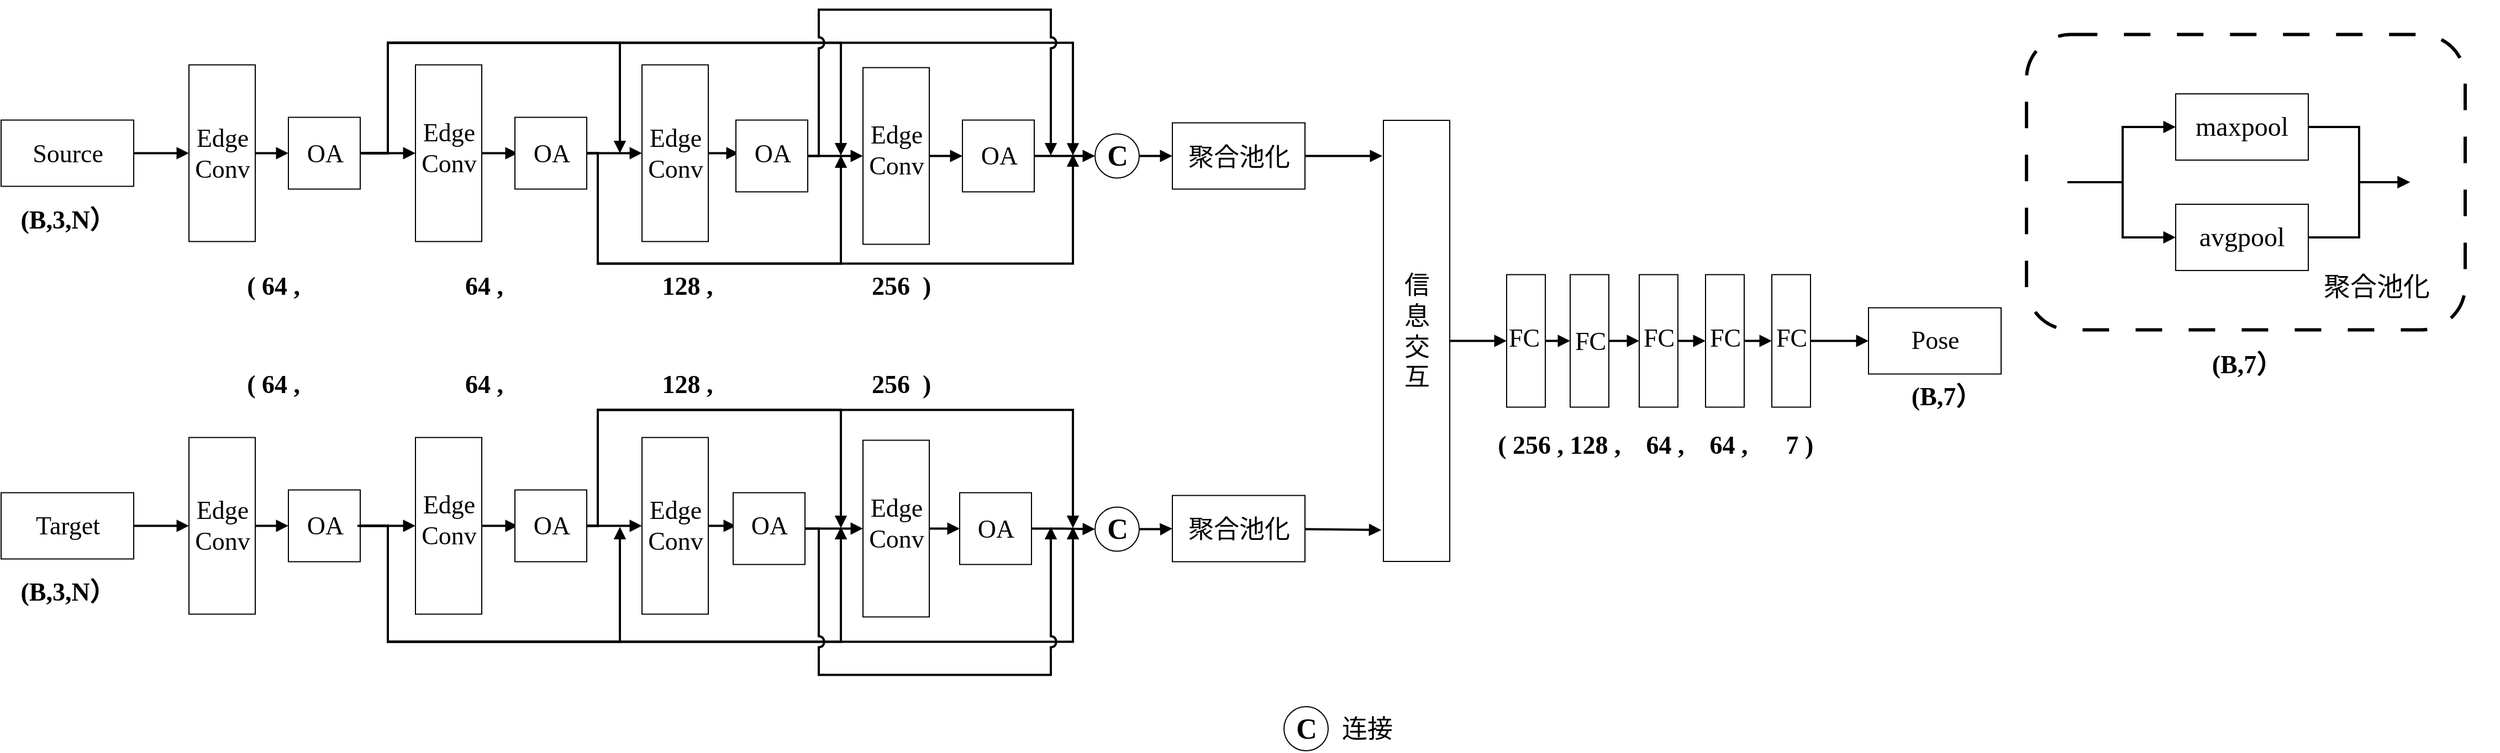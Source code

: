 <mxfile version="20.8.17" type="github">
  <diagram name="第 1 页" id="eRUMMsxShfU1d81g0v3S">
    <mxGraphModel dx="1511" dy="784" grid="1" gridSize="10" guides="1" tooltips="1" connect="1" arrows="1" fold="1" page="1" pageScale="1" pageWidth="827" pageHeight="1169" math="0" shadow="0">
      <root>
        <mxCell id="0" />
        <mxCell id="1" parent="0" />
        <mxCell id="hH8gsVPZzRmc-5s9tCda-38" style="edgeStyle=orthogonalEdgeStyle;rounded=0;orthogonalLoop=1;jettySize=auto;html=1;exitX=1;exitY=0.5;exitDx=0;exitDy=0;strokeWidth=2;fontFamily=Times New Roman;fontSize=23;endArrow=block;endFill=1;" edge="1" parent="1" source="hH8gsVPZzRmc-5s9tCda-1" target="hH8gsVPZzRmc-5s9tCda-5">
          <mxGeometry relative="1" as="geometry" />
        </mxCell>
        <mxCell id="hH8gsVPZzRmc-5s9tCda-1" value="" style="rounded=0;whiteSpace=wrap;html=1;" vertex="1" parent="1">
          <mxGeometry x="80" y="188.75" width="120" height="60" as="geometry" />
        </mxCell>
        <mxCell id="hH8gsVPZzRmc-5s9tCda-2" value="&lt;font face=&quot;Times New Roman&quot; style=&quot;font-size: 23px;&quot;&gt;Source&lt;/font&gt;" style="text;html=1;align=center;verticalAlign=middle;resizable=0;points=[];autosize=1;strokeColor=none;fillColor=none;" vertex="1" parent="1">
          <mxGeometry x="95" y="198.75" width="90" height="40" as="geometry" />
        </mxCell>
        <mxCell id="hH8gsVPZzRmc-5s9tCda-77" style="edgeStyle=orthogonalEdgeStyle;rounded=0;orthogonalLoop=1;jettySize=auto;html=1;strokeWidth=2;fontFamily=宋体;fontSize=23;endArrow=block;endFill=1;" edge="1" parent="1" source="hH8gsVPZzRmc-5s9tCda-3" target="hH8gsVPZzRmc-5s9tCda-48">
          <mxGeometry relative="1" as="geometry" />
        </mxCell>
        <mxCell id="hH8gsVPZzRmc-5s9tCda-3" value="" style="rounded=0;whiteSpace=wrap;html=1;" vertex="1" parent="1">
          <mxGeometry x="80" y="526.25" width="120" height="60" as="geometry" />
        </mxCell>
        <mxCell id="hH8gsVPZzRmc-5s9tCda-4" value="&lt;font face=&quot;Times New Roman&quot; style=&quot;font-size: 23px;&quot;&gt;Target&lt;/font&gt;" style="text;html=1;align=center;verticalAlign=middle;resizable=0;points=[];autosize=1;strokeColor=none;fillColor=none;" vertex="1" parent="1">
          <mxGeometry x="100" y="536.25" width="80" height="40" as="geometry" />
        </mxCell>
        <mxCell id="hH8gsVPZzRmc-5s9tCda-14" style="edgeStyle=orthogonalEdgeStyle;rounded=0;orthogonalLoop=1;jettySize=auto;html=1;entryX=0;entryY=0.5;entryDx=0;entryDy=0;fontFamily=Times New Roman;fontSize=23;endArrow=block;endFill=1;strokeWidth=2;" edge="1" parent="1" source="hH8gsVPZzRmc-5s9tCda-5" target="hH8gsVPZzRmc-5s9tCda-11">
          <mxGeometry relative="1" as="geometry" />
        </mxCell>
        <mxCell id="hH8gsVPZzRmc-5s9tCda-5" value="" style="rounded=0;whiteSpace=wrap;html=1;fontFamily=Times New Roman;fontSize=23;rotation=90;" vertex="1" parent="1">
          <mxGeometry x="200" y="188.75" width="160" height="60" as="geometry" />
        </mxCell>
        <mxCell id="hH8gsVPZzRmc-5s9tCda-6" value="Edge&lt;br&gt;Conv" style="text;html=1;align=center;verticalAlign=middle;resizable=0;points=[];autosize=1;strokeColor=none;fillColor=none;fontSize=23;fontFamily=Times New Roman;" vertex="1" parent="1">
          <mxGeometry x="245" y="183.75" width="70" height="70" as="geometry" />
        </mxCell>
        <mxCell id="hH8gsVPZzRmc-5s9tCda-19" style="edgeStyle=orthogonalEdgeStyle;rounded=0;orthogonalLoop=1;jettySize=auto;html=1;fontFamily=Times New Roman;fontSize=23;strokeWidth=2;endArrow=block;endFill=1;" edge="1" parent="1" source="hH8gsVPZzRmc-5s9tCda-7" target="hH8gsVPZzRmc-5s9tCda-18">
          <mxGeometry relative="1" as="geometry" />
        </mxCell>
        <mxCell id="hH8gsVPZzRmc-5s9tCda-7" value="" style="rounded=0;whiteSpace=wrap;html=1;fontFamily=Times New Roman;fontSize=23;rotation=90;" vertex="1" parent="1">
          <mxGeometry x="405" y="188.75" width="160" height="60" as="geometry" />
        </mxCell>
        <mxCell id="hH8gsVPZzRmc-5s9tCda-8" value="Edge&lt;br&gt;Conv" style="text;html=1;align=center;verticalAlign=middle;resizable=0;points=[];autosize=1;strokeColor=none;fillColor=none;fontSize=23;fontFamily=Times New Roman;" vertex="1" parent="1">
          <mxGeometry x="450" y="178.75" width="70" height="70" as="geometry" />
        </mxCell>
        <mxCell id="hH8gsVPZzRmc-5s9tCda-33" style="edgeStyle=orthogonalEdgeStyle;rounded=0;orthogonalLoop=1;jettySize=auto;html=1;strokeWidth=2;fontFamily=Times New Roman;fontSize=23;endArrow=block;endFill=1;" edge="1" parent="1" source="hH8gsVPZzRmc-5s9tCda-11" target="hH8gsVPZzRmc-5s9tCda-7">
          <mxGeometry relative="1" as="geometry" />
        </mxCell>
        <mxCell id="hH8gsVPZzRmc-5s9tCda-141" style="edgeStyle=orthogonalEdgeStyle;rounded=0;orthogonalLoop=1;jettySize=auto;html=1;strokeWidth=2;fontFamily=宋体;fontSize=24;endArrow=block;endFill=1;" edge="1" parent="1" source="hH8gsVPZzRmc-5s9tCda-11">
          <mxGeometry relative="1" as="geometry">
            <mxPoint x="840" y="220.75" as="targetPoint" />
            <Array as="points">
              <mxPoint x="430" y="218.75" />
              <mxPoint x="430" y="118.75" />
              <mxPoint x="840" y="118.75" />
            </Array>
          </mxGeometry>
        </mxCell>
        <mxCell id="hH8gsVPZzRmc-5s9tCda-143" style="edgeStyle=orthogonalEdgeStyle;rounded=0;orthogonalLoop=1;jettySize=auto;html=1;strokeWidth=2;fontFamily=宋体;fontSize=24;endArrow=block;endFill=1;" edge="1" parent="1" source="hH8gsVPZzRmc-5s9tCda-11">
          <mxGeometry relative="1" as="geometry">
            <mxPoint x="1050" y="220.75" as="targetPoint" />
            <Array as="points">
              <mxPoint x="430" y="218.75" />
              <mxPoint x="430" y="118.75" />
              <mxPoint x="1050" y="118.75" />
              <mxPoint x="1050" y="220.75" />
            </Array>
          </mxGeometry>
        </mxCell>
        <mxCell id="hH8gsVPZzRmc-5s9tCda-11" value="" style="whiteSpace=wrap;html=1;aspect=fixed;fontFamily=Times New Roman;fontSize=23;" vertex="1" parent="1">
          <mxGeometry x="340" y="186.25" width="65" height="65" as="geometry" />
        </mxCell>
        <mxCell id="hH8gsVPZzRmc-5s9tCda-139" style="edgeStyle=orthogonalEdgeStyle;rounded=0;orthogonalLoop=1;jettySize=auto;html=1;strokeWidth=2;fontFamily=宋体;fontSize=24;endArrow=block;endFill=1;" edge="1" parent="1">
          <mxGeometry relative="1" as="geometry">
            <mxPoint x="640" y="218.75" as="targetPoint" />
            <mxPoint x="410" y="218.75" as="sourcePoint" />
            <Array as="points">
              <mxPoint x="430" y="218.75" />
              <mxPoint x="430" y="118.75" />
              <mxPoint x="640" y="118.75" />
            </Array>
          </mxGeometry>
        </mxCell>
        <mxCell id="hH8gsVPZzRmc-5s9tCda-12" value="OA" style="text;html=1;align=center;verticalAlign=middle;resizable=0;points=[];autosize=1;strokeColor=none;fillColor=none;fontSize=23;fontFamily=Times New Roman;" vertex="1" parent="1">
          <mxGeometry x="342.5" y="198.75" width="60" height="40" as="geometry" />
        </mxCell>
        <mxCell id="hH8gsVPZzRmc-5s9tCda-34" style="edgeStyle=orthogonalEdgeStyle;rounded=0;orthogonalLoop=1;jettySize=auto;html=1;strokeWidth=2;fontFamily=Times New Roman;fontSize=23;endArrow=block;endFill=1;" edge="1" parent="1" source="hH8gsVPZzRmc-5s9tCda-17" target="hH8gsVPZzRmc-5s9tCda-21">
          <mxGeometry relative="1" as="geometry" />
        </mxCell>
        <mxCell id="hH8gsVPZzRmc-5s9tCda-144" style="edgeStyle=orthogonalEdgeStyle;rounded=0;orthogonalLoop=1;jettySize=auto;html=1;strokeWidth=2;fontFamily=宋体;fontSize=24;endArrow=block;endFill=1;" edge="1" parent="1" source="hH8gsVPZzRmc-5s9tCda-17">
          <mxGeometry relative="1" as="geometry">
            <mxPoint x="840" y="220.75" as="targetPoint" />
            <Array as="points">
              <mxPoint x="620" y="218.75" />
              <mxPoint x="620" y="318.75" />
              <mxPoint x="840" y="318.75" />
            </Array>
          </mxGeometry>
        </mxCell>
        <mxCell id="hH8gsVPZzRmc-5s9tCda-149" style="edgeStyle=orthogonalEdgeStyle;rounded=0;orthogonalLoop=1;jettySize=auto;html=1;strokeWidth=2;fontFamily=宋体;fontSize=24;endArrow=block;endFill=1;" edge="1" parent="1" source="hH8gsVPZzRmc-5s9tCda-17">
          <mxGeometry relative="1" as="geometry">
            <mxPoint x="1050" y="219.75" as="targetPoint" />
            <Array as="points">
              <mxPoint x="620" y="218.75" />
              <mxPoint x="620" y="318.75" />
              <mxPoint x="1050" y="318.75" />
            </Array>
          </mxGeometry>
        </mxCell>
        <mxCell id="hH8gsVPZzRmc-5s9tCda-17" value="" style="whiteSpace=wrap;html=1;aspect=fixed;fontFamily=Times New Roman;fontSize=23;" vertex="1" parent="1">
          <mxGeometry x="545" y="186.25" width="65" height="65" as="geometry" />
        </mxCell>
        <mxCell id="hH8gsVPZzRmc-5s9tCda-18" value="OA" style="text;html=1;align=center;verticalAlign=middle;resizable=0;points=[];autosize=1;strokeColor=none;fillColor=none;fontSize=23;fontFamily=Times New Roman;" vertex="1" parent="1">
          <mxGeometry x="547.5" y="198.75" width="60" height="40" as="geometry" />
        </mxCell>
        <mxCell id="hH8gsVPZzRmc-5s9tCda-20" style="edgeStyle=orthogonalEdgeStyle;rounded=0;orthogonalLoop=1;jettySize=auto;html=1;fontFamily=Times New Roman;fontSize=23;strokeWidth=2;endArrow=block;endFill=1;" edge="1" parent="1" source="hH8gsVPZzRmc-5s9tCda-21" target="hH8gsVPZzRmc-5s9tCda-24">
          <mxGeometry relative="1" as="geometry" />
        </mxCell>
        <mxCell id="hH8gsVPZzRmc-5s9tCda-21" value="" style="rounded=0;whiteSpace=wrap;html=1;fontFamily=Times New Roman;fontSize=23;rotation=90;" vertex="1" parent="1">
          <mxGeometry x="610" y="188.75" width="160" height="60" as="geometry" />
        </mxCell>
        <mxCell id="hH8gsVPZzRmc-5s9tCda-22" value="Edge&lt;br&gt;Conv" style="text;html=1;align=center;verticalAlign=middle;resizable=0;points=[];autosize=1;strokeColor=none;fillColor=none;fontSize=23;fontFamily=Times New Roman;" vertex="1" parent="1">
          <mxGeometry x="655" y="183.75" width="70" height="70" as="geometry" />
        </mxCell>
        <mxCell id="hH8gsVPZzRmc-5s9tCda-36" style="edgeStyle=orthogonalEdgeStyle;rounded=0;orthogonalLoop=1;jettySize=auto;html=1;strokeWidth=2;fontFamily=Times New Roman;fontSize=23;endArrow=block;endFill=1;" edge="1" parent="1" source="hH8gsVPZzRmc-5s9tCda-23" target="hH8gsVPZzRmc-5s9tCda-26">
          <mxGeometry relative="1" as="geometry">
            <Array as="points">
              <mxPoint x="840" y="208.75" />
              <mxPoint x="840" y="208.75" />
            </Array>
          </mxGeometry>
        </mxCell>
        <mxCell id="hH8gsVPZzRmc-5s9tCda-151" style="edgeStyle=orthogonalEdgeStyle;rounded=0;orthogonalLoop=1;jettySize=auto;html=1;strokeWidth=2;fontFamily=宋体;fontSize=24;endArrow=block;endFill=1;jumpStyle=arc;jumpSize=8;" edge="1" parent="1" source="hH8gsVPZzRmc-5s9tCda-23">
          <mxGeometry relative="1" as="geometry">
            <mxPoint x="1030" y="220.75" as="targetPoint" />
            <Array as="points">
              <mxPoint x="820" y="221.75" />
              <mxPoint x="820" y="88.75" />
              <mxPoint x="1030" y="88.75" />
            </Array>
          </mxGeometry>
        </mxCell>
        <mxCell id="hH8gsVPZzRmc-5s9tCda-23" value="" style="whiteSpace=wrap;html=1;aspect=fixed;fontFamily=Times New Roman;fontSize=23;" vertex="1" parent="1">
          <mxGeometry x="745" y="188.75" width="65" height="65" as="geometry" />
        </mxCell>
        <mxCell id="hH8gsVPZzRmc-5s9tCda-24" value="OA" style="text;html=1;align=center;verticalAlign=middle;resizable=0;points=[];autosize=1;strokeColor=none;fillColor=none;fontSize=23;fontFamily=Times New Roman;" vertex="1" parent="1">
          <mxGeometry x="747.5" y="198.75" width="60" height="40" as="geometry" />
        </mxCell>
        <mxCell id="hH8gsVPZzRmc-5s9tCda-37" style="edgeStyle=orthogonalEdgeStyle;rounded=0;orthogonalLoop=1;jettySize=auto;html=1;strokeWidth=2;fontFamily=Times New Roman;fontSize=23;endArrow=block;endFill=1;" edge="1" parent="1" source="hH8gsVPZzRmc-5s9tCda-26" target="hH8gsVPZzRmc-5s9tCda-28">
          <mxGeometry relative="1" as="geometry" />
        </mxCell>
        <mxCell id="hH8gsVPZzRmc-5s9tCda-26" value="" style="rounded=0;whiteSpace=wrap;html=1;fontFamily=Times New Roman;fontSize=23;rotation=90;" vertex="1" parent="1">
          <mxGeometry x="810" y="191.25" width="160" height="60" as="geometry" />
        </mxCell>
        <mxCell id="hH8gsVPZzRmc-5s9tCda-27" value="Edge&lt;br&gt;Conv" style="text;html=1;align=center;verticalAlign=middle;resizable=0;points=[];autosize=1;strokeColor=none;fillColor=none;fontSize=23;fontFamily=Times New Roman;" vertex="1" parent="1">
          <mxGeometry x="855" y="181.25" width="70" height="70" as="geometry" />
        </mxCell>
        <mxCell id="hH8gsVPZzRmc-5s9tCda-42" style="edgeStyle=orthogonalEdgeStyle;rounded=0;orthogonalLoop=1;jettySize=auto;html=1;strokeWidth=2;fontFamily=Times New Roman;fontSize=23;endArrow=block;endFill=1;" edge="1" parent="1" source="hH8gsVPZzRmc-5s9tCda-28" target="hH8gsVPZzRmc-5s9tCda-41">
          <mxGeometry relative="1" as="geometry" />
        </mxCell>
        <mxCell id="hH8gsVPZzRmc-5s9tCda-28" value="" style="whiteSpace=wrap;html=1;aspect=fixed;fontFamily=Times New Roman;fontSize=23;" vertex="1" parent="1">
          <mxGeometry x="950" y="188.75" width="65" height="65" as="geometry" />
        </mxCell>
        <mxCell id="hH8gsVPZzRmc-5s9tCda-29" value="OA" style="text;html=1;align=center;verticalAlign=middle;resizable=0;points=[];autosize=1;strokeColor=none;fillColor=none;fontSize=23;fontFamily=Times New Roman;" vertex="1" parent="1">
          <mxGeometry x="952.5" y="201.25" width="60" height="40" as="geometry" />
        </mxCell>
        <mxCell id="hH8gsVPZzRmc-5s9tCda-39" value="" style="group;fontFamily=Times New Roman;fontSize=23;" vertex="1" connectable="0" parent="1">
          <mxGeometry x="1070" y="201.25" width="40.002" height="40.002" as="geometry" />
        </mxCell>
        <mxCell id="hH8gsVPZzRmc-5s9tCda-40" value="" style="ellipse;whiteSpace=wrap;html=1;aspect=fixed;fontFamily=Times New Roman;fontSize=36;" vertex="1" parent="hH8gsVPZzRmc-5s9tCda-39">
          <mxGeometry x="0.002" width="40" height="40" as="geometry" />
        </mxCell>
        <mxCell id="hH8gsVPZzRmc-5s9tCda-41" value="&lt;b style=&quot;font-size: 26px;&quot;&gt;C&lt;/b&gt;" style="text;html=1;align=center;verticalAlign=middle;resizable=0;points=[];autosize=1;strokeColor=none;fillColor=none;fontSize=23;fontFamily=Times New Roman;" vertex="1" parent="hH8gsVPZzRmc-5s9tCda-39">
          <mxGeometry y="0.002" width="40" height="40" as="geometry" />
        </mxCell>
        <mxCell id="hH8gsVPZzRmc-5s9tCda-165" style="edgeStyle=orthogonalEdgeStyle;rounded=0;jumpStyle=arc;jumpSize=8;orthogonalLoop=1;jettySize=auto;html=1;strokeWidth=2;fontFamily=宋体;fontSize=24;endArrow=block;endFill=1;" edge="1" parent="1" source="hH8gsVPZzRmc-5s9tCda-43">
          <mxGeometry relative="1" as="geometry">
            <mxPoint x="1330" y="221.25" as="targetPoint" />
          </mxGeometry>
        </mxCell>
        <mxCell id="hH8gsVPZzRmc-5s9tCda-43" value="" style="rounded=0;whiteSpace=wrap;html=1;fontFamily=Times New Roman;fontSize=23;" vertex="1" parent="1">
          <mxGeometry x="1140" y="191.25" width="120" height="60" as="geometry" />
        </mxCell>
        <mxCell id="hH8gsVPZzRmc-5s9tCda-44" value="&lt;font face=&quot;宋体&quot;&gt;聚合池化&lt;/font&gt;" style="text;html=1;align=center;verticalAlign=middle;resizable=0;points=[];autosize=1;strokeColor=none;fillColor=none;fontSize=23;fontFamily=Times New Roman;" vertex="1" parent="1">
          <mxGeometry x="1140" y="201.75" width="120" height="40" as="geometry" />
        </mxCell>
        <mxCell id="hH8gsVPZzRmc-5s9tCda-46" style="edgeStyle=orthogonalEdgeStyle;rounded=0;orthogonalLoop=1;jettySize=auto;html=1;entryX=0;entryY=0.5;entryDx=0;entryDy=0;strokeWidth=2;fontFamily=宋体;fontSize=23;endArrow=block;endFill=1;" edge="1" parent="1" source="hH8gsVPZzRmc-5s9tCda-41" target="hH8gsVPZzRmc-5s9tCda-43">
          <mxGeometry relative="1" as="geometry" />
        </mxCell>
        <mxCell id="hH8gsVPZzRmc-5s9tCda-47" style="edgeStyle=orthogonalEdgeStyle;rounded=0;orthogonalLoop=1;jettySize=auto;html=1;entryX=0;entryY=0.5;entryDx=0;entryDy=0;fontFamily=Times New Roman;fontSize=23;endArrow=block;endFill=1;strokeWidth=2;" edge="1" parent="1" source="hH8gsVPZzRmc-5s9tCda-48" target="hH8gsVPZzRmc-5s9tCda-54">
          <mxGeometry relative="1" as="geometry" />
        </mxCell>
        <mxCell id="hH8gsVPZzRmc-5s9tCda-48" value="" style="rounded=0;whiteSpace=wrap;html=1;fontFamily=Times New Roman;fontSize=23;rotation=90;" vertex="1" parent="1">
          <mxGeometry x="200" y="526.25" width="160" height="60" as="geometry" />
        </mxCell>
        <mxCell id="hH8gsVPZzRmc-5s9tCda-49" value="Edge&lt;br&gt;Conv" style="text;html=1;align=center;verticalAlign=middle;resizable=0;points=[];autosize=1;strokeColor=none;fillColor=none;fontSize=23;fontFamily=Times New Roman;" vertex="1" parent="1">
          <mxGeometry x="245" y="521.25" width="70" height="70" as="geometry" />
        </mxCell>
        <mxCell id="hH8gsVPZzRmc-5s9tCda-50" style="edgeStyle=orthogonalEdgeStyle;rounded=0;orthogonalLoop=1;jettySize=auto;html=1;fontFamily=Times New Roman;fontSize=23;strokeWidth=2;endArrow=block;endFill=1;" edge="1" parent="1" source="hH8gsVPZzRmc-5s9tCda-51" target="hH8gsVPZzRmc-5s9tCda-58">
          <mxGeometry relative="1" as="geometry" />
        </mxCell>
        <mxCell id="hH8gsVPZzRmc-5s9tCda-51" value="" style="rounded=0;whiteSpace=wrap;html=1;fontFamily=Times New Roman;fontSize=23;rotation=90;" vertex="1" parent="1">
          <mxGeometry x="405" y="526.25" width="160" height="60" as="geometry" />
        </mxCell>
        <mxCell id="hH8gsVPZzRmc-5s9tCda-52" value="Edge&lt;br&gt;Conv" style="text;html=1;align=center;verticalAlign=middle;resizable=0;points=[];autosize=1;strokeColor=none;fillColor=none;fontSize=23;fontFamily=Times New Roman;" vertex="1" parent="1">
          <mxGeometry x="450" y="516.25" width="70" height="70" as="geometry" />
        </mxCell>
        <mxCell id="hH8gsVPZzRmc-5s9tCda-53" style="edgeStyle=orthogonalEdgeStyle;rounded=0;orthogonalLoop=1;jettySize=auto;html=1;strokeWidth=2;fontFamily=Times New Roman;fontSize=23;endArrow=block;endFill=1;" edge="1" parent="1" source="hH8gsVPZzRmc-5s9tCda-54" target="hH8gsVPZzRmc-5s9tCda-51">
          <mxGeometry relative="1" as="geometry" />
        </mxCell>
        <mxCell id="hH8gsVPZzRmc-5s9tCda-156" style="edgeStyle=orthogonalEdgeStyle;rounded=0;jumpStyle=arc;jumpSize=8;orthogonalLoop=1;jettySize=auto;html=1;strokeWidth=2;fontFamily=宋体;fontSize=24;endArrow=block;endFill=1;" edge="1" parent="1" source="hH8gsVPZzRmc-5s9tCda-54">
          <mxGeometry relative="1" as="geometry">
            <mxPoint x="640" y="557.25" as="targetPoint" />
            <Array as="points">
              <mxPoint x="430" y="556.25" />
              <mxPoint x="430" y="661.25" />
              <mxPoint x="640" y="661.25" />
            </Array>
          </mxGeometry>
        </mxCell>
        <mxCell id="hH8gsVPZzRmc-5s9tCda-158" style="edgeStyle=orthogonalEdgeStyle;rounded=0;jumpStyle=none;jumpSize=8;orthogonalLoop=1;jettySize=auto;html=1;strokeWidth=2;fontFamily=宋体;fontSize=24;endArrow=block;endFill=1;" edge="1" parent="1" source="hH8gsVPZzRmc-5s9tCda-54">
          <mxGeometry relative="1" as="geometry">
            <mxPoint x="1050" y="557.25" as="targetPoint" />
            <Array as="points">
              <mxPoint x="430" y="556.25" />
              <mxPoint x="430" y="661.25" />
              <mxPoint x="1050" y="661.25" />
            </Array>
          </mxGeometry>
        </mxCell>
        <mxCell id="hH8gsVPZzRmc-5s9tCda-54" value="" style="whiteSpace=wrap;html=1;aspect=fixed;fontFamily=Times New Roman;fontSize=23;" vertex="1" parent="1">
          <mxGeometry x="340" y="523.75" width="65" height="65" as="geometry" />
        </mxCell>
        <mxCell id="hH8gsVPZzRmc-5s9tCda-157" style="edgeStyle=orthogonalEdgeStyle;rounded=0;jumpStyle=none;jumpSize=8;orthogonalLoop=1;jettySize=auto;html=1;strokeWidth=2;fontFamily=宋体;fontSize=24;endArrow=block;endFill=1;" edge="1" parent="1" source="hH8gsVPZzRmc-5s9tCda-55">
          <mxGeometry relative="1" as="geometry">
            <mxPoint x="840" y="557.25" as="targetPoint" />
            <Array as="points">
              <mxPoint x="430" y="556.25" />
              <mxPoint x="430" y="661.25" />
              <mxPoint x="840" y="661.25" />
            </Array>
          </mxGeometry>
        </mxCell>
        <mxCell id="hH8gsVPZzRmc-5s9tCda-55" value="OA" style="text;html=1;align=center;verticalAlign=middle;resizable=0;points=[];autosize=1;strokeColor=none;fillColor=none;fontSize=23;fontFamily=Times New Roman;" vertex="1" parent="1">
          <mxGeometry x="342.5" y="536.25" width="60" height="40" as="geometry" />
        </mxCell>
        <mxCell id="hH8gsVPZzRmc-5s9tCda-56" style="edgeStyle=orthogonalEdgeStyle;rounded=0;orthogonalLoop=1;jettySize=auto;html=1;strokeWidth=2;fontFamily=Times New Roman;fontSize=23;endArrow=block;endFill=1;" edge="1" parent="1" source="hH8gsVPZzRmc-5s9tCda-57" target="hH8gsVPZzRmc-5s9tCda-60">
          <mxGeometry relative="1" as="geometry" />
        </mxCell>
        <mxCell id="hH8gsVPZzRmc-5s9tCda-160" style="edgeStyle=orthogonalEdgeStyle;rounded=0;jumpStyle=none;jumpSize=8;orthogonalLoop=1;jettySize=auto;html=1;strokeWidth=2;fontFamily=宋体;fontSize=24;endArrow=block;endFill=1;" edge="1" parent="1" source="hH8gsVPZzRmc-5s9tCda-57">
          <mxGeometry relative="1" as="geometry">
            <mxPoint x="840" y="558.25" as="targetPoint" />
            <Array as="points">
              <mxPoint x="620" y="556.25" />
              <mxPoint x="620" y="451.25" />
              <mxPoint x="840" y="451.25" />
            </Array>
          </mxGeometry>
        </mxCell>
        <mxCell id="hH8gsVPZzRmc-5s9tCda-161" style="edgeStyle=orthogonalEdgeStyle;rounded=0;jumpStyle=none;jumpSize=8;orthogonalLoop=1;jettySize=auto;html=1;strokeWidth=2;fontFamily=宋体;fontSize=24;endArrow=block;endFill=1;" edge="1" parent="1" source="hH8gsVPZzRmc-5s9tCda-57">
          <mxGeometry relative="1" as="geometry">
            <mxPoint x="1050" y="558.25" as="targetPoint" />
            <Array as="points">
              <mxPoint x="620" y="556.25" />
              <mxPoint x="620" y="451.25" />
              <mxPoint x="1050" y="451.25" />
            </Array>
          </mxGeometry>
        </mxCell>
        <mxCell id="hH8gsVPZzRmc-5s9tCda-57" value="" style="whiteSpace=wrap;html=1;aspect=fixed;fontFamily=Times New Roman;fontSize=23;" vertex="1" parent="1">
          <mxGeometry x="545" y="523.75" width="65" height="65" as="geometry" />
        </mxCell>
        <mxCell id="hH8gsVPZzRmc-5s9tCda-58" value="OA" style="text;html=1;align=center;verticalAlign=middle;resizable=0;points=[];autosize=1;strokeColor=none;fillColor=none;fontSize=23;fontFamily=Times New Roman;" vertex="1" parent="1">
          <mxGeometry x="547.5" y="536.25" width="60" height="40" as="geometry" />
        </mxCell>
        <mxCell id="hH8gsVPZzRmc-5s9tCda-59" style="edgeStyle=orthogonalEdgeStyle;rounded=0;orthogonalLoop=1;jettySize=auto;html=1;fontFamily=Times New Roman;fontSize=23;strokeWidth=2;endArrow=block;endFill=1;" edge="1" parent="1" source="hH8gsVPZzRmc-5s9tCda-60" target="hH8gsVPZzRmc-5s9tCda-64">
          <mxGeometry relative="1" as="geometry" />
        </mxCell>
        <mxCell id="hH8gsVPZzRmc-5s9tCda-60" value="" style="rounded=0;whiteSpace=wrap;html=1;fontFamily=Times New Roman;fontSize=23;rotation=90;" vertex="1" parent="1">
          <mxGeometry x="610" y="526.25" width="160" height="60" as="geometry" />
        </mxCell>
        <mxCell id="hH8gsVPZzRmc-5s9tCda-61" value="Edge&lt;br&gt;Conv" style="text;html=1;align=center;verticalAlign=middle;resizable=0;points=[];autosize=1;strokeColor=none;fillColor=none;fontSize=23;fontFamily=Times New Roman;" vertex="1" parent="1">
          <mxGeometry x="655" y="521.25" width="70" height="70" as="geometry" />
        </mxCell>
        <mxCell id="hH8gsVPZzRmc-5s9tCda-62" style="edgeStyle=orthogonalEdgeStyle;rounded=0;orthogonalLoop=1;jettySize=auto;html=1;strokeWidth=2;fontFamily=Times New Roman;fontSize=23;endArrow=block;endFill=1;" edge="1" parent="1" source="hH8gsVPZzRmc-5s9tCda-63" target="hH8gsVPZzRmc-5s9tCda-66">
          <mxGeometry relative="1" as="geometry" />
        </mxCell>
        <mxCell id="hH8gsVPZzRmc-5s9tCda-163" style="edgeStyle=orthogonalEdgeStyle;rounded=0;jumpStyle=arc;jumpSize=8;orthogonalLoop=1;jettySize=auto;html=1;strokeWidth=2;fontFamily=宋体;fontSize=24;endArrow=block;endFill=1;" edge="1" parent="1" source="hH8gsVPZzRmc-5s9tCda-63">
          <mxGeometry relative="1" as="geometry">
            <mxPoint x="1030" y="557.25" as="targetPoint" />
            <Array as="points">
              <mxPoint x="820" y="558.25" />
              <mxPoint x="820" y="691.25" />
              <mxPoint x="1030" y="691.25" />
            </Array>
          </mxGeometry>
        </mxCell>
        <mxCell id="hH8gsVPZzRmc-5s9tCda-63" value="" style="whiteSpace=wrap;html=1;aspect=fixed;fontFamily=Times New Roman;fontSize=23;" vertex="1" parent="1">
          <mxGeometry x="742.5" y="526.25" width="65" height="65" as="geometry" />
        </mxCell>
        <mxCell id="hH8gsVPZzRmc-5s9tCda-64" value="OA" style="text;html=1;align=center;verticalAlign=middle;resizable=0;points=[];autosize=1;strokeColor=none;fillColor=none;fontSize=23;fontFamily=Times New Roman;" vertex="1" parent="1">
          <mxGeometry x="745" y="536.25" width="60" height="40" as="geometry" />
        </mxCell>
        <mxCell id="hH8gsVPZzRmc-5s9tCda-65" style="edgeStyle=orthogonalEdgeStyle;rounded=0;orthogonalLoop=1;jettySize=auto;html=1;strokeWidth=2;fontFamily=Times New Roman;fontSize=23;endArrow=block;endFill=1;" edge="1" parent="1" source="hH8gsVPZzRmc-5s9tCda-66" target="hH8gsVPZzRmc-5s9tCda-69">
          <mxGeometry relative="1" as="geometry" />
        </mxCell>
        <mxCell id="hH8gsVPZzRmc-5s9tCda-66" value="" style="rounded=0;whiteSpace=wrap;html=1;fontFamily=Times New Roman;fontSize=23;rotation=90;" vertex="1" parent="1">
          <mxGeometry x="810" y="528.75" width="160" height="60" as="geometry" />
        </mxCell>
        <mxCell id="hH8gsVPZzRmc-5s9tCda-67" value="Edge&lt;br&gt;Conv" style="text;html=1;align=center;verticalAlign=middle;resizable=0;points=[];autosize=1;strokeColor=none;fillColor=none;fontSize=23;fontFamily=Times New Roman;" vertex="1" parent="1">
          <mxGeometry x="855" y="518.75" width="70" height="70" as="geometry" />
        </mxCell>
        <mxCell id="hH8gsVPZzRmc-5s9tCda-68" style="edgeStyle=orthogonalEdgeStyle;rounded=0;orthogonalLoop=1;jettySize=auto;html=1;strokeWidth=2;fontFamily=Times New Roman;fontSize=23;endArrow=block;endFill=1;" edge="1" parent="1" source="hH8gsVPZzRmc-5s9tCda-69" target="hH8gsVPZzRmc-5s9tCda-73">
          <mxGeometry relative="1" as="geometry" />
        </mxCell>
        <mxCell id="hH8gsVPZzRmc-5s9tCda-69" value="" style="whiteSpace=wrap;html=1;aspect=fixed;fontFamily=Times New Roman;fontSize=23;" vertex="1" parent="1">
          <mxGeometry x="947.5" y="526.25" width="65" height="65" as="geometry" />
        </mxCell>
        <mxCell id="hH8gsVPZzRmc-5s9tCda-70" value="OA" style="text;html=1;align=center;verticalAlign=middle;resizable=0;points=[];autosize=1;strokeColor=none;fillColor=none;fontSize=23;fontFamily=Times New Roman;" vertex="1" parent="1">
          <mxGeometry x="950" y="538.75" width="60" height="40" as="geometry" />
        </mxCell>
        <mxCell id="hH8gsVPZzRmc-5s9tCda-71" value="" style="group;fontFamily=Times New Roman;fontSize=23;" vertex="1" connectable="0" parent="1">
          <mxGeometry x="1070" y="539.25" width="40.002" height="40.002" as="geometry" />
        </mxCell>
        <mxCell id="hH8gsVPZzRmc-5s9tCda-72" value="" style="ellipse;whiteSpace=wrap;html=1;aspect=fixed;fontFamily=Times New Roman;fontSize=36;" vertex="1" parent="hH8gsVPZzRmc-5s9tCda-71">
          <mxGeometry x="0.002" width="40" height="40" as="geometry" />
        </mxCell>
        <mxCell id="hH8gsVPZzRmc-5s9tCda-73" value="&lt;b style=&quot;font-size: 26px;&quot;&gt;C&lt;/b&gt;" style="text;html=1;align=center;verticalAlign=middle;resizable=0;points=[];autosize=1;strokeColor=none;fillColor=none;fontSize=23;fontFamily=Times New Roman;" vertex="1" parent="hH8gsVPZzRmc-5s9tCda-71">
          <mxGeometry y="0.002" width="40" height="40" as="geometry" />
        </mxCell>
        <mxCell id="hH8gsVPZzRmc-5s9tCda-74" value="" style="rounded=0;whiteSpace=wrap;html=1;fontFamily=Times New Roman;fontSize=23;" vertex="1" parent="1">
          <mxGeometry x="1140" y="528.75" width="120" height="60" as="geometry" />
        </mxCell>
        <mxCell id="hH8gsVPZzRmc-5s9tCda-164" style="edgeStyle=orthogonalEdgeStyle;rounded=0;jumpStyle=arc;jumpSize=8;orthogonalLoop=1;jettySize=auto;html=1;entryX=0.929;entryY=1.032;entryDx=0;entryDy=0;entryPerimeter=0;strokeWidth=2;fontFamily=宋体;fontSize=24;endArrow=block;endFill=1;" edge="1" parent="1" source="hH8gsVPZzRmc-5s9tCda-75" target="hH8gsVPZzRmc-5s9tCda-78">
          <mxGeometry relative="1" as="geometry" />
        </mxCell>
        <mxCell id="hH8gsVPZzRmc-5s9tCda-75" value="&lt;font face=&quot;宋体&quot;&gt;聚合池化&lt;/font&gt;" style="text;html=1;align=center;verticalAlign=middle;resizable=0;points=[];autosize=1;strokeColor=none;fillColor=none;fontSize=23;fontFamily=Times New Roman;" vertex="1" parent="1">
          <mxGeometry x="1140" y="539.25" width="120" height="40" as="geometry" />
        </mxCell>
        <mxCell id="hH8gsVPZzRmc-5s9tCda-76" style="edgeStyle=orthogonalEdgeStyle;rounded=0;orthogonalLoop=1;jettySize=auto;html=1;entryX=0;entryY=0.5;entryDx=0;entryDy=0;strokeWidth=2;fontFamily=宋体;fontSize=23;endArrow=block;endFill=1;" edge="1" parent="1" source="hH8gsVPZzRmc-5s9tCda-73" target="hH8gsVPZzRmc-5s9tCda-74">
          <mxGeometry relative="1" as="geometry" />
        </mxCell>
        <mxCell id="hH8gsVPZzRmc-5s9tCda-108" style="edgeStyle=orthogonalEdgeStyle;rounded=0;orthogonalLoop=1;jettySize=auto;html=1;strokeWidth=2;fontFamily=Times New Roman;fontSize=23;endArrow=block;endFill=1;exitX=0.5;exitY=0;exitDx=0;exitDy=0;" edge="1" parent="1" source="hH8gsVPZzRmc-5s9tCda-78" target="hH8gsVPZzRmc-5s9tCda-84">
          <mxGeometry relative="1" as="geometry">
            <Array as="points" />
          </mxGeometry>
        </mxCell>
        <mxCell id="hH8gsVPZzRmc-5s9tCda-78" value="" style="rounded=0;whiteSpace=wrap;html=1;fontFamily=宋体;fontSize=23;rotation=90;" vertex="1" parent="1">
          <mxGeometry x="1161.25" y="358.75" width="399.5" height="60" as="geometry" />
        </mxCell>
        <mxCell id="hH8gsVPZzRmc-5s9tCda-83" value="信&lt;br&gt;息&lt;br&gt;交&lt;br&gt;互" style="text;html=1;align=center;verticalAlign=middle;resizable=0;points=[];autosize=1;strokeColor=none;fillColor=none;fontSize=23;fontFamily=宋体;" vertex="1" parent="1">
          <mxGeometry x="1336" y="320" width="50" height="120" as="geometry" />
        </mxCell>
        <mxCell id="hH8gsVPZzRmc-5s9tCda-102" style="edgeStyle=orthogonalEdgeStyle;rounded=0;orthogonalLoop=1;jettySize=auto;html=1;strokeWidth=2;fontFamily=宋体;fontSize=23;endArrow=block;endFill=1;" edge="1" parent="1" source="hH8gsVPZzRmc-5s9tCda-84" target="hH8gsVPZzRmc-5s9tCda-86">
          <mxGeometry relative="1" as="geometry" />
        </mxCell>
        <mxCell id="hH8gsVPZzRmc-5s9tCda-84" value="" style="rounded=0;whiteSpace=wrap;html=1;fontFamily=宋体;fontSize=23;rotation=90;" vertex="1" parent="1">
          <mxGeometry x="1400" y="371.25" width="120" height="35" as="geometry" />
        </mxCell>
        <mxCell id="hH8gsVPZzRmc-5s9tCda-85" value="&lt;font face=&quot;Times New Roman&quot;&gt;FC&lt;/font&gt;" style="text;html=1;align=center;verticalAlign=middle;resizable=0;points=[];autosize=1;strokeColor=none;fillColor=none;fontSize=23;fontFamily=宋体;" vertex="1" parent="1">
          <mxGeometry x="1432.5" y="366.25" width="50" height="40" as="geometry" />
        </mxCell>
        <mxCell id="hH8gsVPZzRmc-5s9tCda-99" style="edgeStyle=orthogonalEdgeStyle;rounded=0;orthogonalLoop=1;jettySize=auto;html=1;strokeWidth=2;fontFamily=宋体;fontSize=23;endArrow=block;endFill=1;" edge="1" parent="1" source="hH8gsVPZzRmc-5s9tCda-86" target="hH8gsVPZzRmc-5s9tCda-88">
          <mxGeometry relative="1" as="geometry" />
        </mxCell>
        <mxCell id="hH8gsVPZzRmc-5s9tCda-86" value="" style="rounded=0;whiteSpace=wrap;html=1;fontFamily=宋体;fontSize=23;rotation=90;" vertex="1" parent="1">
          <mxGeometry x="1457.5" y="371.25" width="120" height="35" as="geometry" />
        </mxCell>
        <mxCell id="hH8gsVPZzRmc-5s9tCda-87" value="&lt;font face=&quot;Times New Roman&quot;&gt;FC&lt;/font&gt;" style="text;html=1;align=center;verticalAlign=middle;resizable=0;points=[];autosize=1;strokeColor=none;fillColor=none;fontSize=23;fontFamily=宋体;" vertex="1" parent="1">
          <mxGeometry x="1492.5" y="368.75" width="50" height="40" as="geometry" />
        </mxCell>
        <mxCell id="hH8gsVPZzRmc-5s9tCda-100" style="edgeStyle=orthogonalEdgeStyle;rounded=0;orthogonalLoop=1;jettySize=auto;html=1;strokeWidth=2;fontFamily=宋体;fontSize=23;endArrow=block;endFill=1;" edge="1" parent="1" source="hH8gsVPZzRmc-5s9tCda-88" target="hH8gsVPZzRmc-5s9tCda-90">
          <mxGeometry relative="1" as="geometry" />
        </mxCell>
        <mxCell id="hH8gsVPZzRmc-5s9tCda-88" value="" style="rounded=0;whiteSpace=wrap;html=1;fontFamily=宋体;fontSize=23;rotation=90;" vertex="1" parent="1">
          <mxGeometry x="1520" y="371.25" width="120" height="35" as="geometry" />
        </mxCell>
        <mxCell id="hH8gsVPZzRmc-5s9tCda-89" value="&lt;font face=&quot;Times New Roman&quot;&gt;FC&lt;/font&gt;" style="text;html=1;align=center;verticalAlign=middle;resizable=0;points=[];autosize=1;strokeColor=none;fillColor=none;fontSize=23;fontFamily=宋体;" vertex="1" parent="1">
          <mxGeometry x="1555" y="366.25" width="50" height="40" as="geometry" />
        </mxCell>
        <mxCell id="hH8gsVPZzRmc-5s9tCda-116" style="edgeStyle=orthogonalEdgeStyle;rounded=0;orthogonalLoop=1;jettySize=auto;html=1;strokeWidth=2;fontFamily=Times New Roman;fontSize=23;endArrow=block;endFill=1;" edge="1" parent="1" source="hH8gsVPZzRmc-5s9tCda-90" target="hH8gsVPZzRmc-5s9tCda-114">
          <mxGeometry relative="1" as="geometry" />
        </mxCell>
        <mxCell id="hH8gsVPZzRmc-5s9tCda-90" value="" style="rounded=0;whiteSpace=wrap;html=1;fontFamily=宋体;fontSize=23;rotation=90;" vertex="1" parent="1">
          <mxGeometry x="1580" y="371.25" width="120" height="35" as="geometry" />
        </mxCell>
        <mxCell id="hH8gsVPZzRmc-5s9tCda-91" value="&lt;font face=&quot;Times New Roman&quot;&gt;FC&lt;/font&gt;" style="text;html=1;align=center;verticalAlign=middle;resizable=0;points=[];autosize=1;strokeColor=none;fillColor=none;fontSize=23;fontFamily=宋体;" vertex="1" parent="1">
          <mxGeometry x="1615" y="366.25" width="50" height="40" as="geometry" />
        </mxCell>
        <mxCell id="hH8gsVPZzRmc-5s9tCda-105" value="" style="rounded=0;whiteSpace=wrap;html=1;" vertex="1" parent="1">
          <mxGeometry x="1770" y="358.75" width="120" height="60" as="geometry" />
        </mxCell>
        <mxCell id="hH8gsVPZzRmc-5s9tCda-106" value="&lt;font face=&quot;Times New Roman&quot;&gt;Pose&lt;/font&gt;" style="text;html=1;align=center;verticalAlign=middle;resizable=0;points=[];autosize=1;strokeColor=none;fillColor=none;fontSize=23;fontFamily=宋体;" vertex="1" parent="1">
          <mxGeometry x="1795" y="368.25" width="70" height="40" as="geometry" />
        </mxCell>
        <mxCell id="hH8gsVPZzRmc-5s9tCda-109" value="&lt;b&gt;(B,3,N）&lt;/b&gt;" style="text;html=1;align=center;verticalAlign=middle;resizable=0;points=[];autosize=1;strokeColor=none;fillColor=none;fontSize=23;fontFamily=Times New Roman;" vertex="1" parent="1">
          <mxGeometry x="85" y="258.75" width="110" height="40" as="geometry" />
        </mxCell>
        <mxCell id="hH8gsVPZzRmc-5s9tCda-110" value="&lt;b&gt;(B,3,N）&lt;/b&gt;" style="text;html=1;align=center;verticalAlign=middle;resizable=0;points=[];autosize=1;strokeColor=none;fillColor=none;fontSize=23;fontFamily=Times New Roman;" vertex="1" parent="1">
          <mxGeometry x="85" y="596.25" width="110" height="40" as="geometry" />
        </mxCell>
        <mxCell id="hH8gsVPZzRmc-5s9tCda-111" value="&lt;b&gt;&amp;nbsp; &amp;nbsp;( 64 ,&amp;nbsp; &amp;nbsp; &amp;nbsp; &amp;nbsp; &amp;nbsp; &amp;nbsp; &amp;nbsp; &amp;nbsp; &amp;nbsp; &amp;nbsp; &amp;nbsp; &amp;nbsp; &amp;nbsp; 64 ,&amp;nbsp; &amp;nbsp; &amp;nbsp; &amp;nbsp; &amp;nbsp; &amp;nbsp; &amp;nbsp; &amp;nbsp; &amp;nbsp; &amp;nbsp; &amp;nbsp; &amp;nbsp; &amp;nbsp;128 ,&amp;nbsp; &amp;nbsp; &amp;nbsp; &amp;nbsp; &amp;nbsp; &amp;nbsp; &amp;nbsp; &amp;nbsp; &amp;nbsp; &amp;nbsp; &amp;nbsp; &amp;nbsp; &amp;nbsp;256&amp;nbsp; )&lt;/b&gt;" style="text;html=1;align=center;verticalAlign=middle;resizable=0;points=[];autosize=1;strokeColor=none;fillColor=none;fontSize=23;fontFamily=Times New Roman;" vertex="1" parent="1">
          <mxGeometry x="272.5" y="318.75" width="660" height="40" as="geometry" />
        </mxCell>
        <mxCell id="hH8gsVPZzRmc-5s9tCda-112" value="&lt;b&gt;&amp;nbsp; &amp;nbsp;( 64 ,&amp;nbsp; &amp;nbsp; &amp;nbsp; &amp;nbsp; &amp;nbsp; &amp;nbsp; &amp;nbsp; &amp;nbsp; &amp;nbsp; &amp;nbsp; &amp;nbsp; &amp;nbsp; &amp;nbsp; 64 ,&amp;nbsp; &amp;nbsp; &amp;nbsp; &amp;nbsp; &amp;nbsp; &amp;nbsp; &amp;nbsp; &amp;nbsp; &amp;nbsp; &amp;nbsp; &amp;nbsp; &amp;nbsp; &amp;nbsp;128 ,&amp;nbsp; &amp;nbsp; &amp;nbsp; &amp;nbsp; &amp;nbsp; &amp;nbsp; &amp;nbsp; &amp;nbsp; &amp;nbsp; &amp;nbsp; &amp;nbsp; &amp;nbsp; &amp;nbsp;256&amp;nbsp; )&lt;/b&gt;" style="text;html=1;align=center;verticalAlign=middle;resizable=0;points=[];autosize=1;strokeColor=none;fillColor=none;fontSize=23;fontFamily=Times New Roman;" vertex="1" parent="1">
          <mxGeometry x="272.5" y="408.25" width="660" height="40" as="geometry" />
        </mxCell>
        <mxCell id="hH8gsVPZzRmc-5s9tCda-113" value="&lt;b&gt;&amp;nbsp; &amp;nbsp; &amp;nbsp; &amp;nbsp; &amp;nbsp; &amp;nbsp; &amp;nbsp; &amp;nbsp; &amp;nbsp;( 256 , 128 ,&amp;nbsp; &amp;nbsp; 64 ,&amp;nbsp; &amp;nbsp; 64 ,&amp;nbsp; &amp;nbsp; &amp;nbsp; 7 )&lt;/b&gt;" style="text;html=1;align=center;verticalAlign=middle;resizable=0;points=[];autosize=1;strokeColor=none;fillColor=none;fontSize=23;fontFamily=Times New Roman;" vertex="1" parent="1">
          <mxGeometry x="1322.5" y="462.5" width="410" height="40" as="geometry" />
        </mxCell>
        <mxCell id="hH8gsVPZzRmc-5s9tCda-118" style="edgeStyle=orthogonalEdgeStyle;rounded=0;orthogonalLoop=1;jettySize=auto;html=1;entryX=0;entryY=0.5;entryDx=0;entryDy=0;strokeWidth=2;fontFamily=Times New Roman;fontSize=23;endArrow=block;endFill=1;" edge="1" parent="1" source="hH8gsVPZzRmc-5s9tCda-114" target="hH8gsVPZzRmc-5s9tCda-105">
          <mxGeometry relative="1" as="geometry" />
        </mxCell>
        <mxCell id="hH8gsVPZzRmc-5s9tCda-114" value="" style="rounded=0;whiteSpace=wrap;html=1;fontFamily=宋体;fontSize=23;rotation=90;" vertex="1" parent="1">
          <mxGeometry x="1640" y="371.25" width="120" height="35" as="geometry" />
        </mxCell>
        <mxCell id="hH8gsVPZzRmc-5s9tCda-115" value="&lt;font face=&quot;Times New Roman&quot;&gt;FC&lt;/font&gt;" style="text;html=1;align=center;verticalAlign=middle;resizable=0;points=[];autosize=1;strokeColor=none;fillColor=none;fontSize=23;fontFamily=宋体;" vertex="1" parent="1">
          <mxGeometry x="1675" y="366.25" width="50" height="40" as="geometry" />
        </mxCell>
        <mxCell id="hH8gsVPZzRmc-5s9tCda-119" value="" style="group;fontFamily=Times New Roman;fontSize=23;" vertex="1" connectable="0" parent="1">
          <mxGeometry x="1241" y="720" width="40.002" height="40.002" as="geometry" />
        </mxCell>
        <mxCell id="hH8gsVPZzRmc-5s9tCda-120" value="" style="ellipse;whiteSpace=wrap;html=1;aspect=fixed;fontFamily=Times New Roman;fontSize=36;" vertex="1" parent="hH8gsVPZzRmc-5s9tCda-119">
          <mxGeometry x="0.002" width="40" height="40" as="geometry" />
        </mxCell>
        <mxCell id="hH8gsVPZzRmc-5s9tCda-121" value="&lt;b style=&quot;font-size: 26px;&quot;&gt;C&lt;/b&gt;" style="text;html=1;align=center;verticalAlign=middle;resizable=0;points=[];autosize=1;strokeColor=none;fillColor=none;fontSize=23;fontFamily=Times New Roman;" vertex="1" parent="hH8gsVPZzRmc-5s9tCda-119">
          <mxGeometry y="0.002" width="40" height="40" as="geometry" />
        </mxCell>
        <mxCell id="hH8gsVPZzRmc-5s9tCda-122" value="&lt;font face=&quot;宋体&quot;&gt;连接&lt;/font&gt;" style="text;html=1;align=center;verticalAlign=middle;resizable=0;points=[];autosize=1;strokeColor=none;fillColor=none;fontSize=23;fontFamily=Times New Roman;" vertex="1" parent="1">
          <mxGeometry x="1281" y="720" width="70" height="40" as="geometry" />
        </mxCell>
        <mxCell id="hH8gsVPZzRmc-5s9tCda-124" value="" style="rounded=1;whiteSpace=wrap;html=1;dashed=1;dashPattern=8 8;fillStyle=hatch;fontFamily=宋体;fontSize=23;strokeWidth=3;" vertex="1" parent="1">
          <mxGeometry x="1913" y="111.25" width="397" height="267.5" as="geometry" />
        </mxCell>
        <mxCell id="hH8gsVPZzRmc-5s9tCda-135" style="edgeStyle=orthogonalEdgeStyle;rounded=0;orthogonalLoop=1;jettySize=auto;html=1;entryX=0;entryY=0.5;entryDx=0;entryDy=0;strokeWidth=2;fontFamily=Times New Roman;fontSize=24;endArrow=block;endFill=1;" edge="1" parent="1" source="hH8gsVPZzRmc-5s9tCda-125" target="hH8gsVPZzRmc-5s9tCda-134">
          <mxGeometry relative="1" as="geometry" />
        </mxCell>
        <mxCell id="hH8gsVPZzRmc-5s9tCda-125" value="&lt;font face=&quot;Times New Roman&quot; style=&quot;font-size: 24px;&quot;&gt;maxpool&lt;/font&gt;" style="rounded=0;whiteSpace=wrap;html=1;fillStyle=hatch;fontFamily=宋体;fontSize=23;" vertex="1" parent="1">
          <mxGeometry x="2048" y="165" width="120" height="60" as="geometry" />
        </mxCell>
        <mxCell id="hH8gsVPZzRmc-5s9tCda-136" style="edgeStyle=orthogonalEdgeStyle;rounded=0;orthogonalLoop=1;jettySize=auto;html=1;entryX=0;entryY=0.5;entryDx=0;entryDy=0;strokeWidth=2;fontFamily=Times New Roman;fontSize=24;endArrow=block;endFill=1;" edge="1" parent="1" source="hH8gsVPZzRmc-5s9tCda-126" target="hH8gsVPZzRmc-5s9tCda-134">
          <mxGeometry relative="1" as="geometry" />
        </mxCell>
        <mxCell id="hH8gsVPZzRmc-5s9tCda-126" value="&lt;font face=&quot;Times New Roman&quot; style=&quot;font-size: 24px;&quot;&gt;avgpool&lt;/font&gt;" style="rounded=0;whiteSpace=wrap;html=1;fillStyle=hatch;fontFamily=宋体;fontSize=23;" vertex="1" parent="1">
          <mxGeometry x="2048" y="265" width="120" height="60" as="geometry" />
        </mxCell>
        <mxCell id="hH8gsVPZzRmc-5s9tCda-127" value="" style="edgeStyle=none;orthogonalLoop=1;jettySize=auto;html=1;rounded=0;strokeWidth=2;fontFamily=Times New Roman;fontSize=24;endArrow=block;endFill=1;entryX=0;entryY=0.5;entryDx=0;entryDy=0;" edge="1" parent="1" target="hH8gsVPZzRmc-5s9tCda-125">
          <mxGeometry width="80" relative="1" as="geometry">
            <mxPoint x="1950" y="245" as="sourcePoint" />
            <mxPoint x="2048" y="180" as="targetPoint" />
            <Array as="points">
              <mxPoint x="2000" y="245" />
              <mxPoint x="2000" y="195" />
            </Array>
          </mxGeometry>
        </mxCell>
        <mxCell id="hH8gsVPZzRmc-5s9tCda-128" value="" style="edgeStyle=none;orthogonalLoop=1;jettySize=auto;html=1;rounded=0;strokeWidth=2;fontFamily=Times New Roman;fontSize=24;endArrow=block;endFill=1;entryX=0;entryY=0.5;entryDx=0;entryDy=0;exitX=1;exitY=0.5;exitDx=0;exitDy=0;" edge="1" parent="1" target="hH8gsVPZzRmc-5s9tCda-126">
          <mxGeometry width="80" relative="1" as="geometry">
            <mxPoint x="1950" y="245" as="sourcePoint" />
            <mxPoint x="2058" y="190" as="targetPoint" />
            <Array as="points">
              <mxPoint x="2000" y="245" />
              <mxPoint x="2000" y="295" />
            </Array>
          </mxGeometry>
        </mxCell>
        <mxCell id="hH8gsVPZzRmc-5s9tCda-133" value="" style="whiteSpace=wrap;html=1;aspect=fixed;fillStyle=hatch;fontFamily=Times New Roman;fontSize=24;opacity=0;" vertex="1" parent="1">
          <mxGeometry x="1890" y="580" width="80" height="80" as="geometry" />
        </mxCell>
        <mxCell id="hH8gsVPZzRmc-5s9tCda-134" value="" style="whiteSpace=wrap;html=1;aspect=fixed;fillStyle=hatch;fontFamily=Times New Roman;fontSize=24;opacity=0;" vertex="1" parent="1">
          <mxGeometry x="2260" y="205" width="80" height="80" as="geometry" />
        </mxCell>
        <mxCell id="hH8gsVPZzRmc-5s9tCda-137" value="&lt;font face=&quot;宋体&quot;&gt;聚合池化&lt;/font&gt;" style="shape=tape;whiteSpace=wrap;html=1;fillStyle=hatch;fontFamily=Times New Roman;fontSize=24;opacity=0;" vertex="1" parent="1">
          <mxGeometry x="2170" y="290" width="120" height="100" as="geometry" />
        </mxCell>
        <mxCell id="hH8gsVPZzRmc-5s9tCda-138" value="&lt;b&gt;(B,7）&lt;/b&gt;" style="text;html=1;align=center;verticalAlign=middle;resizable=0;points=[];autosize=1;strokeColor=none;fillColor=none;fontSize=23;fontFamily=Times New Roman;" vertex="1" parent="1">
          <mxGeometry x="2066.5" y="390" width="90" height="40" as="geometry" />
        </mxCell>
        <mxCell id="hH8gsVPZzRmc-5s9tCda-167" value="&lt;b&gt;(B,7）&lt;/b&gt;" style="text;html=1;align=center;verticalAlign=middle;resizable=0;points=[];autosize=1;strokeColor=none;fillColor=none;fontSize=23;fontFamily=Times New Roman;" vertex="1" parent="1">
          <mxGeometry x="1795" y="418.75" width="90" height="40" as="geometry" />
        </mxCell>
      </root>
    </mxGraphModel>
  </diagram>
</mxfile>
